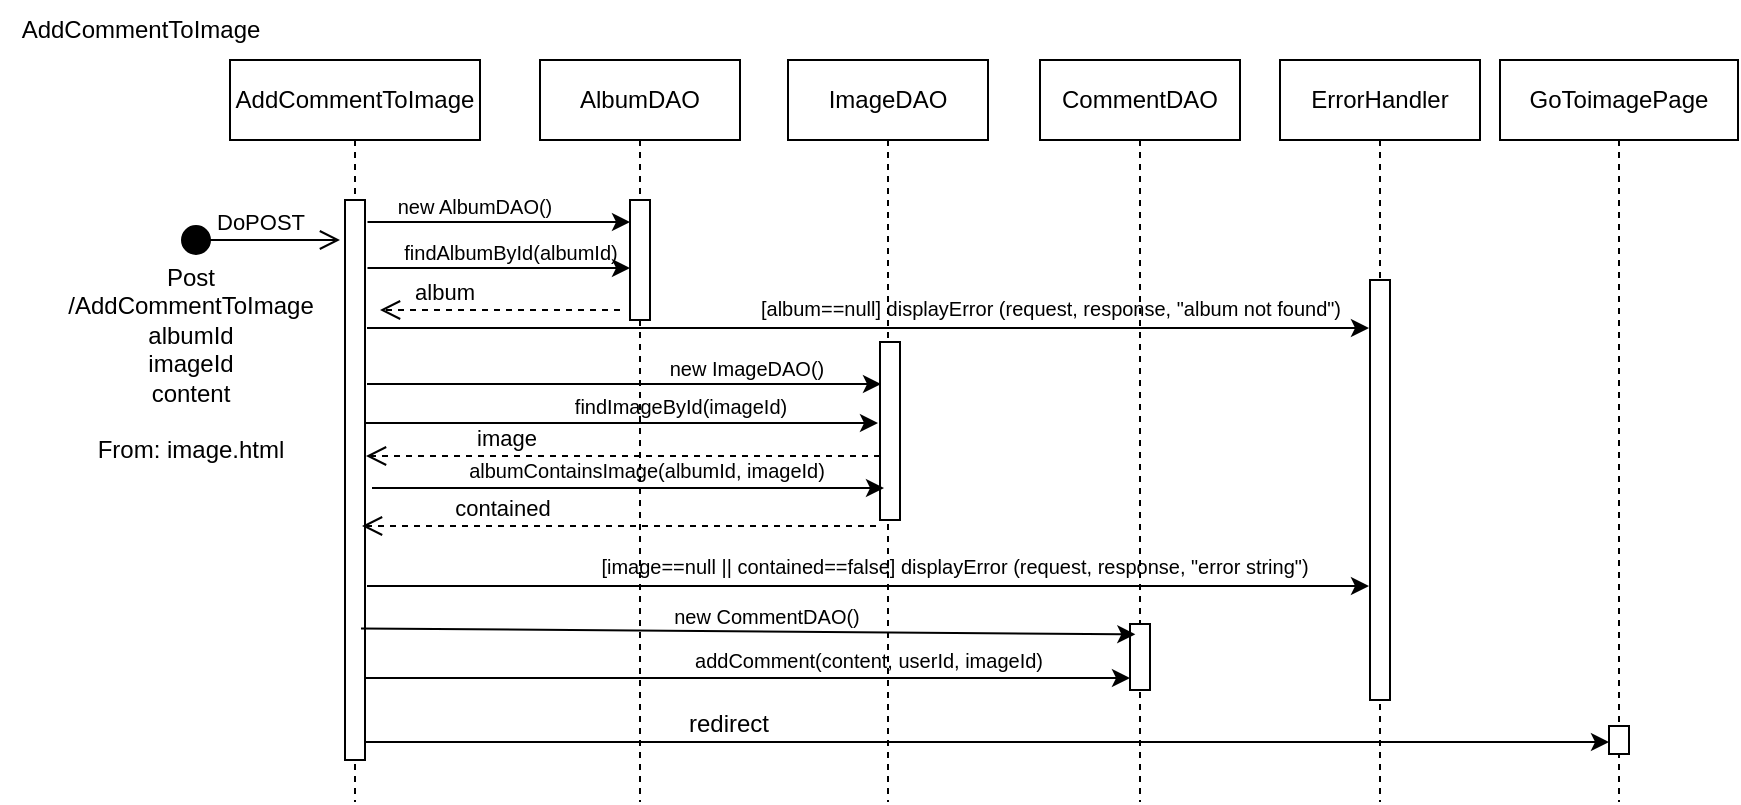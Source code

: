 <mxfile version="24.2.2" type="device">
  <diagram name="Pagina-1" id="ojl8JL73PEuaeFPcKf_O">
    <mxGraphModel dx="1075" dy="463" grid="0" gridSize="10" guides="1" tooltips="1" connect="1" arrows="1" fold="1" page="1" pageScale="1" pageWidth="827" pageHeight="1169" math="0" shadow="0">
      <root>
        <mxCell id="0" />
        <mxCell id="1" parent="0" />
        <mxCell id="eVMI9hCCaQVdcsvXH0gA-1" value="AddCommentToImage" style="shape=umlLifeline;perimeter=lifelinePerimeter;whiteSpace=wrap;html=1;container=0;dropTarget=0;collapsible=0;recursiveResize=0;outlineConnect=0;portConstraint=eastwest;newEdgeStyle={&quot;edgeStyle&quot;:&quot;elbowEdgeStyle&quot;,&quot;elbow&quot;:&quot;vertical&quot;,&quot;curved&quot;:0,&quot;rounded&quot;:0};" parent="1" vertex="1">
          <mxGeometry x="125" y="69" width="125" height="371" as="geometry" />
        </mxCell>
        <mxCell id="eVMI9hCCaQVdcsvXH0gA-2" value="" style="html=1;points=[];perimeter=orthogonalPerimeter;outlineConnect=0;targetShapes=umlLifeline;portConstraint=eastwest;newEdgeStyle={&quot;edgeStyle&quot;:&quot;elbowEdgeStyle&quot;,&quot;elbow&quot;:&quot;vertical&quot;,&quot;curved&quot;:0,&quot;rounded&quot;:0};" parent="eVMI9hCCaQVdcsvXH0gA-1" vertex="1">
          <mxGeometry x="57.5" y="70" width="10" height="280" as="geometry" />
        </mxCell>
        <mxCell id="eVMI9hCCaQVdcsvXH0gA-3" value="CommentDAO" style="shape=umlLifeline;perimeter=lifelinePerimeter;whiteSpace=wrap;html=1;container=0;dropTarget=0;collapsible=0;recursiveResize=0;outlineConnect=0;portConstraint=eastwest;newEdgeStyle={&quot;edgeStyle&quot;:&quot;elbowEdgeStyle&quot;,&quot;elbow&quot;:&quot;vertical&quot;,&quot;curved&quot;:0,&quot;rounded&quot;:0};" parent="1" vertex="1">
          <mxGeometry x="530" y="69" width="100" height="371" as="geometry" />
        </mxCell>
        <mxCell id="eVMI9hCCaQVdcsvXH0gA-4" value="" style="html=1;points=[];perimeter=orthogonalPerimeter;outlineConnect=0;targetShapes=umlLifeline;portConstraint=eastwest;newEdgeStyle={&quot;edgeStyle&quot;:&quot;elbowEdgeStyle&quot;,&quot;elbow&quot;:&quot;vertical&quot;,&quot;curved&quot;:0,&quot;rounded&quot;:0};" parent="eVMI9hCCaQVdcsvXH0gA-3" vertex="1">
          <mxGeometry x="45" y="282" width="10" height="33" as="geometry" />
        </mxCell>
        <mxCell id="eVMI9hCCaQVdcsvXH0gA-5" value="DoPOST" style="html=1;verticalAlign=bottom;startArrow=circle;startFill=1;endArrow=open;startSize=6;endSize=8;curved=0;rounded=0;" parent="1" edge="1">
          <mxGeometry width="80" relative="1" as="geometry">
            <mxPoint x="100" y="159" as="sourcePoint" />
            <mxPoint x="180" y="159" as="targetPoint" />
          </mxGeometry>
        </mxCell>
        <mxCell id="eVMI9hCCaQVdcsvXH0gA-6" value="" style="endArrow=classic;html=1;rounded=0;exitX=1.02;exitY=0.085;exitDx=0;exitDy=0;exitPerimeter=0;entryX=0.267;entryY=0.157;entryDx=0;entryDy=0;entryPerimeter=0;" parent="1" target="eVMI9hCCaQVdcsvXH0gA-4" edge="1">
          <mxGeometry width="50" height="50" relative="1" as="geometry">
            <mxPoint x="190.5" y="353.22" as="sourcePoint" />
            <mxPoint x="557.5" y="353.17" as="targetPoint" />
          </mxGeometry>
        </mxCell>
        <mxCell id="eVMI9hCCaQVdcsvXH0gA-7" value="GoToimagePage" style="shape=umlLifeline;perimeter=lifelinePerimeter;whiteSpace=wrap;html=1;container=0;dropTarget=0;collapsible=0;recursiveResize=0;outlineConnect=0;portConstraint=eastwest;newEdgeStyle={&quot;edgeStyle&quot;:&quot;elbowEdgeStyle&quot;,&quot;elbow&quot;:&quot;vertical&quot;,&quot;curved&quot;:0,&quot;rounded&quot;:0};" parent="1" vertex="1">
          <mxGeometry x="760" y="69" width="119" height="371" as="geometry" />
        </mxCell>
        <mxCell id="eVMI9hCCaQVdcsvXH0gA-8" value="" style="html=1;points=[];perimeter=orthogonalPerimeter;outlineConnect=0;targetShapes=umlLifeline;portConstraint=eastwest;newEdgeStyle={&quot;edgeStyle&quot;:&quot;elbowEdgeStyle&quot;,&quot;elbow&quot;:&quot;vertical&quot;,&quot;curved&quot;:0,&quot;rounded&quot;:0};" parent="eVMI9hCCaQVdcsvXH0gA-7" vertex="1">
          <mxGeometry x="54.5" y="333" width="10" height="14" as="geometry" />
        </mxCell>
        <mxCell id="eVMI9hCCaQVdcsvXH0gA-9" value="AddCommentToImage" style="text;html=1;align=center;verticalAlign=middle;resizable=0;points=[];autosize=1;strokeColor=none;fillColor=none;" parent="1" vertex="1">
          <mxGeometry x="10" y="39" width="140" height="30" as="geometry" />
        </mxCell>
        <mxCell id="eVMI9hCCaQVdcsvXH0gA-10" value="Post&lt;div&gt;/AddCommentToImage&lt;/div&gt;&lt;div&gt;albumId&lt;/div&gt;&lt;div&gt;imageId&lt;/div&gt;&lt;div&gt;content&lt;/div&gt;&lt;div&gt;&lt;br&gt;&lt;/div&gt;&lt;div&gt;From: image.html&lt;/div&gt;&lt;div&gt;&lt;br&gt;&lt;/div&gt;" style="text;html=1;align=center;verticalAlign=middle;resizable=0;points=[];autosize=1;strokeColor=none;fillColor=none;" parent="1" vertex="1">
          <mxGeometry x="30" y="163" width="150" height="130" as="geometry" />
        </mxCell>
        <mxCell id="eVMI9hCCaQVdcsvXH0gA-11" value="&lt;font style=&quot;font-size: 10px;&quot;&gt;new CommentDAO()&lt;/font&gt;" style="text;html=1;align=center;verticalAlign=middle;resizable=0;points=[];autosize=1;strokeColor=none;fillColor=none;" parent="1" vertex="1">
          <mxGeometry x="333" y="332" width="120" height="30" as="geometry" />
        </mxCell>
        <mxCell id="eVMI9hCCaQVdcsvXH0gA-12" value="" style="endArrow=classic;html=1;rounded=0;exitX=1.02;exitY=0.085;exitDx=0;exitDy=0;exitPerimeter=0;" parent="1" edge="1" target="eVMI9hCCaQVdcsvXH0gA-4">
          <mxGeometry width="50" height="50" relative="1" as="geometry">
            <mxPoint x="192" y="378" as="sourcePoint" />
            <mxPoint x="580" y="378" as="targetPoint" />
          </mxGeometry>
        </mxCell>
        <mxCell id="eVMI9hCCaQVdcsvXH0gA-13" value="&lt;font style=&quot;font-size: 10px;&quot;&gt;addComment(content,&amp;nbsp;&lt;/font&gt;&lt;span style=&quot;font-size: 10px; background-color: initial;&quot;&gt;userId, imageId)&lt;/span&gt;" style="text;html=1;align=center;verticalAlign=middle;resizable=0;points=[];autosize=1;strokeColor=none;fillColor=none;" parent="1" vertex="1">
          <mxGeometry x="344" y="354" width="200" height="30" as="geometry" />
        </mxCell>
        <mxCell id="eVMI9hCCaQVdcsvXH0gA-14" value="" style="endArrow=classic;html=1;rounded=0;" parent="1" edge="1">
          <mxGeometry width="50" height="50" relative="1" as="geometry">
            <mxPoint x="192.5" y="410" as="sourcePoint" />
            <mxPoint x="814.5" y="410.0" as="targetPoint" />
          </mxGeometry>
        </mxCell>
        <mxCell id="eVMI9hCCaQVdcsvXH0gA-15" value="redirect" style="text;html=1;align=center;verticalAlign=middle;resizable=0;points=[];autosize=1;strokeColor=none;fillColor=none;" parent="1" vertex="1">
          <mxGeometry x="344" y="386" width="60" height="30" as="geometry" />
        </mxCell>
        <mxCell id="KD923nzpBnJ4Ks0oKZUP-2" value="ImageDAO" style="shape=umlLifeline;perimeter=lifelinePerimeter;whiteSpace=wrap;html=1;container=0;dropTarget=0;collapsible=0;recursiveResize=0;outlineConnect=0;portConstraint=eastwest;newEdgeStyle={&quot;edgeStyle&quot;:&quot;elbowEdgeStyle&quot;,&quot;elbow&quot;:&quot;vertical&quot;,&quot;curved&quot;:0,&quot;rounded&quot;:0};" vertex="1" parent="1">
          <mxGeometry x="404" y="69" width="100" height="371" as="geometry" />
        </mxCell>
        <mxCell id="KD923nzpBnJ4Ks0oKZUP-3" value="" style="html=1;points=[];perimeter=orthogonalPerimeter;outlineConnect=0;targetShapes=umlLifeline;portConstraint=eastwest;newEdgeStyle={&quot;edgeStyle&quot;:&quot;elbowEdgeStyle&quot;,&quot;elbow&quot;:&quot;vertical&quot;,&quot;curved&quot;:0,&quot;rounded&quot;:0};" vertex="1" parent="KD923nzpBnJ4Ks0oKZUP-2">
          <mxGeometry x="46" y="141" width="10" height="89" as="geometry" />
        </mxCell>
        <mxCell id="KD923nzpBnJ4Ks0oKZUP-4" value="AlbumDAO" style="shape=umlLifeline;perimeter=lifelinePerimeter;whiteSpace=wrap;html=1;container=0;dropTarget=0;collapsible=0;recursiveResize=0;outlineConnect=0;portConstraint=eastwest;newEdgeStyle={&quot;edgeStyle&quot;:&quot;elbowEdgeStyle&quot;,&quot;elbow&quot;:&quot;vertical&quot;,&quot;curved&quot;:0,&quot;rounded&quot;:0};" vertex="1" parent="1">
          <mxGeometry x="280" y="69" width="100" height="371" as="geometry" />
        </mxCell>
        <mxCell id="KD923nzpBnJ4Ks0oKZUP-5" value="" style="html=1;points=[];perimeter=orthogonalPerimeter;outlineConnect=0;targetShapes=umlLifeline;portConstraint=eastwest;newEdgeStyle={&quot;edgeStyle&quot;:&quot;elbowEdgeStyle&quot;,&quot;elbow&quot;:&quot;vertical&quot;,&quot;curved&quot;:0,&quot;rounded&quot;:0};" vertex="1" parent="KD923nzpBnJ4Ks0oKZUP-4">
          <mxGeometry x="45" y="70" width="10" height="60" as="geometry" />
        </mxCell>
        <mxCell id="KD923nzpBnJ4Ks0oKZUP-6" value="" style="endArrow=classic;html=1;rounded=0;exitX=1.02;exitY=0.085;exitDx=0;exitDy=0;exitPerimeter=0;" edge="1" parent="1">
          <mxGeometry width="50" height="50" relative="1" as="geometry">
            <mxPoint x="193.5" y="231" as="sourcePoint" />
            <mxPoint x="450.5" y="231" as="targetPoint" />
          </mxGeometry>
        </mxCell>
        <mxCell id="KD923nzpBnJ4Ks0oKZUP-7" value="&lt;font style=&quot;font-size: 10px;&quot;&gt;new ImageDAO()&lt;/font&gt;" style="text;html=1;align=center;verticalAlign=middle;resizable=0;points=[];autosize=1;strokeColor=none;fillColor=none;" vertex="1" parent="1">
          <mxGeometry x="333" y="208" width="100" height="30" as="geometry" />
        </mxCell>
        <mxCell id="KD923nzpBnJ4Ks0oKZUP-8" value="" style="endArrow=classic;html=1;rounded=0;exitX=1.02;exitY=0.085;exitDx=0;exitDy=0;exitPerimeter=0;" edge="1" parent="1">
          <mxGeometry width="50" height="50" relative="1" as="geometry">
            <mxPoint x="193" y="250.5" as="sourcePoint" />
            <mxPoint x="449" y="250.5" as="targetPoint" />
          </mxGeometry>
        </mxCell>
        <mxCell id="KD923nzpBnJ4Ks0oKZUP-9" value="&lt;span style=&quot;font-size: 10px;&quot;&gt;findImageById(imageId)&lt;/span&gt;" style="text;html=1;align=center;verticalAlign=middle;resizable=0;points=[];autosize=1;strokeColor=none;fillColor=none;" vertex="1" parent="1">
          <mxGeometry x="285" y="226.5" width="130" height="30" as="geometry" />
        </mxCell>
        <mxCell id="KD923nzpBnJ4Ks0oKZUP-10" value="" style="endArrow=classic;html=1;rounded=0;exitX=1.02;exitY=0.085;exitDx=0;exitDy=0;exitPerimeter=0;" edge="1" parent="1" target="KD923nzpBnJ4Ks0oKZUP-5">
          <mxGeometry width="50" height="50" relative="1" as="geometry">
            <mxPoint x="193.75" y="150.0" as="sourcePoint" />
            <mxPoint x="320" y="150" as="targetPoint" />
          </mxGeometry>
        </mxCell>
        <mxCell id="KD923nzpBnJ4Ks0oKZUP-11" value="" style="endArrow=classic;html=1;rounded=0;exitX=1.02;exitY=0.085;exitDx=0;exitDy=0;exitPerimeter=0;" edge="1" parent="1" target="KD923nzpBnJ4Ks0oKZUP-5">
          <mxGeometry width="50" height="50" relative="1" as="geometry">
            <mxPoint x="193.75" y="173.0" as="sourcePoint" />
            <mxPoint x="572.75" y="173.0" as="targetPoint" />
          </mxGeometry>
        </mxCell>
        <mxCell id="KD923nzpBnJ4Ks0oKZUP-14" value="&lt;font style=&quot;font-size: 10px;&quot;&gt;new Album&lt;span style=&quot;color: rgba(0, 0, 0, 0); font-family: monospace; font-size: 0px; text-align: start;&quot;&gt;%3CmxGraphModel%3E%3Croot%3E%3CmxCell%20id%3D%220%22%2F%3E%3CmxCell%20id%3D%221%22%20parent%3D%220%22%2F%3E%3CmxCell%20id%3D%222%22%20value%3D%22%26lt%3Bfont%20style%3D%26quot%3Bfont-size%3A%2010px%3B%26quot%3B%26gt%3Bnew%20ImageDAO()%26lt%3B%2Ffont%26gt%3B%22%20style%3D%22text%3Bhtml%3D1%3Balign%3Dcenter%3BverticalAlign%3Dmiddle%3Bresizable%3D0%3Bpoints%3D%5B%5D%3Bautosize%3D1%3BstrokeColor%3Dnone%3BfillColor%3Dnone%3B%22%20vertex%3D%221%22%20parent%3D%221%22%3E%3CmxGeometry%20x%3D%22333%22%20y%3D%22218.5%22%20width%3D%22100%22%20height%3D%2230%22%20as%3D%22geometry%22%2F%3E%3C%2FmxCell%3E%3C%2Froot%3E%3C%2FmxGraphModel%3E&lt;/span&gt;&lt;span style=&quot;color: rgba(0, 0, 0, 0); font-family: monospace; font-size: 0px; text-align: start;&quot;&gt;%3CmxGraphModel%3E%3Croot%3E%3CmxCell%20id%3D%220%22%2F%3E%3CmxCell%20id%3D%221%22%20parent%3D%220%22%2F%3E%3CmxCell%20id%3D%222%22%20value%3D%22%26lt%3Bfont%20style%3D%26quot%3Bfont-size%3A%2010px%3B%26quot%3B%26gt%3Bnew%20ImageDAO()%26lt%3B%2Ffont%26gt%3B%22%20style%3D%22text%3Bhtml%3D1%3Balign%3Dcenter%3BverticalAlign%3Dmiddle%3Bresizable%3D0%3Bpoints%3D%5B%5D%3Bautosize%3D1%3BstrokeColor%3Dnone%3BfillColor%3Dnone%3B%22%20vertex%3D%221%22%20parent%3D%221%22%3E%3CmxGeometry%20x%3D%22333%22%20y%3D%22218.5%22%20width%3D%22100%22%20height%3D%2230%22%20as%3D%22geometry%22%2F%3E%3C%2FmxCell%3E%3C%2Froot%3E%3C%2FmxGraphModel%3E&lt;/span&gt;&lt;span style=&quot;color: rgba(0, 0, 0, 0); font-family: monospace; font-size: 0px; text-align: start;&quot;&gt;%3CmxGraphModel%3E%3Croot%3E%3CmxCell%20id%3D%220%22%2F%3E%3CmxCell%20id%3D%221%22%20parent%3D%220%22%2F%3E%3CmxCell%20id%3D%222%22%20value%3D%22%26lt%3Bfont%20style%3D%26quot%3Bfont-size%3A%2010px%3B%26quot%3B%26gt%3Bnew%20ImageDAO()%26lt%3B%2Ffont%26gt%3B%22%20style%3D%22text%3Bhtml%3D1%3Balign%3Dcenter%3BverticalAlign%3Dmiddle%3Bresizable%3D0%3Bpoints%3D%5B%5D%3Bautosize%3D1%3BstrokeColor%3Dnone%3BfillColor%3Dnone%3B%22%20vertex%3D%221%22%20parent%3D%221%22%3E%3CmxGeometry%20x%3D%22333%22%20y%3D%22218.5%22%20width%3D%22100%22%20height%3D%2230%22%20as%3D%22geometry%22%2F%3E%3C%2FmxCell%3E%3C%2Froot%3E%3C%2FmxGraphModel%3E&lt;/span&gt;DAO()&lt;/font&gt;" style="text;html=1;align=center;verticalAlign=middle;resizable=0;points=[];autosize=1;strokeColor=none;fillColor=none;" vertex="1" parent="1">
          <mxGeometry x="197" y="127" width="100" height="30" as="geometry" />
        </mxCell>
        <mxCell id="KD923nzpBnJ4Ks0oKZUP-15" value="&lt;span style=&quot;font-size: 10px;&quot;&gt;findAlbumById(albumId)&lt;/span&gt;" style="text;html=1;align=center;verticalAlign=middle;resizable=0;points=[];autosize=1;strokeColor=none;fillColor=none;" vertex="1" parent="1">
          <mxGeometry x="200" y="150" width="130" height="30" as="geometry" />
        </mxCell>
        <mxCell id="KD923nzpBnJ4Ks0oKZUP-16" value="album" style="html=1;verticalAlign=bottom;endArrow=open;dashed=1;endSize=8;edgeStyle=elbowEdgeStyle;elbow=vertical;curved=0;rounded=0;" edge="1" parent="1">
          <mxGeometry x="0.459" relative="1" as="geometry">
            <mxPoint x="200" y="194.333" as="targetPoint" />
            <Array as="points" />
            <mxPoint x="320" y="194" as="sourcePoint" />
            <mxPoint as="offset" />
          </mxGeometry>
        </mxCell>
        <mxCell id="KD923nzpBnJ4Ks0oKZUP-18" value="ErrorHandler" style="shape=umlLifeline;perimeter=lifelinePerimeter;whiteSpace=wrap;html=1;container=0;dropTarget=0;collapsible=0;recursiveResize=0;outlineConnect=0;portConstraint=eastwest;newEdgeStyle={&quot;edgeStyle&quot;:&quot;elbowEdgeStyle&quot;,&quot;elbow&quot;:&quot;vertical&quot;,&quot;curved&quot;:0,&quot;rounded&quot;:0};" vertex="1" parent="1">
          <mxGeometry x="650" y="69" width="100" height="371" as="geometry" />
        </mxCell>
        <mxCell id="KD923nzpBnJ4Ks0oKZUP-19" value="" style="html=1;points=[];perimeter=orthogonalPerimeter;outlineConnect=0;targetShapes=umlLifeline;portConstraint=eastwest;newEdgeStyle={&quot;edgeStyle&quot;:&quot;elbowEdgeStyle&quot;,&quot;elbow&quot;:&quot;vertical&quot;,&quot;curved&quot;:0,&quot;rounded&quot;:0};" vertex="1" parent="KD923nzpBnJ4Ks0oKZUP-18">
          <mxGeometry x="45" y="110" width="10" height="210" as="geometry" />
        </mxCell>
        <mxCell id="KD923nzpBnJ4Ks0oKZUP-20" value="image" style="html=1;verticalAlign=bottom;endArrow=open;dashed=1;endSize=8;edgeStyle=elbowEdgeStyle;elbow=vertical;curved=0;rounded=0;" edge="1" parent="1">
          <mxGeometry x="0.459" relative="1" as="geometry">
            <mxPoint x="193" y="267" as="targetPoint" />
            <Array as="points" />
            <mxPoint x="450" y="267" as="sourcePoint" />
            <mxPoint as="offset" />
          </mxGeometry>
        </mxCell>
        <mxCell id="KD923nzpBnJ4Ks0oKZUP-22" value="" style="endArrow=classic;html=1;rounded=0;exitX=1.02;exitY=0.085;exitDx=0;exitDy=0;exitPerimeter=0;" edge="1" parent="1">
          <mxGeometry width="50" height="50" relative="1" as="geometry">
            <mxPoint x="196" y="283" as="sourcePoint" />
            <mxPoint x="452" y="283" as="targetPoint" />
          </mxGeometry>
        </mxCell>
        <mxCell id="KD923nzpBnJ4Ks0oKZUP-23" value="&lt;span style=&quot;font-size: 10px;&quot;&gt;albumContainsImage(albumId, imageId)&lt;/span&gt;" style="text;html=1;align=center;verticalAlign=middle;resizable=0;points=[];autosize=1;strokeColor=none;fillColor=none;" vertex="1" parent="1">
          <mxGeometry x="233" y="259" width="200" height="30" as="geometry" />
        </mxCell>
        <mxCell id="KD923nzpBnJ4Ks0oKZUP-24" value="contained" style="html=1;verticalAlign=bottom;endArrow=open;dashed=1;endSize=8;edgeStyle=elbowEdgeStyle;elbow=vertical;curved=0;rounded=0;" edge="1" parent="1">
          <mxGeometry x="0.459" relative="1" as="geometry">
            <mxPoint x="191" y="302" as="targetPoint" />
            <Array as="points" />
            <mxPoint x="448" y="302" as="sourcePoint" />
            <mxPoint as="offset" />
          </mxGeometry>
        </mxCell>
        <mxCell id="KD923nzpBnJ4Ks0oKZUP-27" value="" style="endArrow=classic;html=1;rounded=0;" edge="1" parent="1">
          <mxGeometry width="50" height="50" relative="1" as="geometry">
            <mxPoint x="193.5" y="203" as="sourcePoint" />
            <mxPoint x="694.5" y="203" as="targetPoint" />
          </mxGeometry>
        </mxCell>
        <mxCell id="KD923nzpBnJ4Ks0oKZUP-28" value="" style="endArrow=classic;html=1;rounded=0;" edge="1" parent="1">
          <mxGeometry width="50" height="50" relative="1" as="geometry">
            <mxPoint x="193.5" y="332" as="sourcePoint" />
            <mxPoint x="694.5" y="332" as="targetPoint" />
          </mxGeometry>
        </mxCell>
        <mxCell id="KD923nzpBnJ4Ks0oKZUP-29" value="&lt;span style=&quot;font-size: 10px;&quot;&gt;[album==null] displayError (request, response, &quot;album not found&quot;)&lt;/span&gt;" style="text;html=1;align=center;verticalAlign=middle;resizable=0;points=[];autosize=1;strokeColor=none;fillColor=none;" vertex="1" parent="1">
          <mxGeometry x="380" y="178" width="310" height="30" as="geometry" />
        </mxCell>
        <mxCell id="KD923nzpBnJ4Ks0oKZUP-31" value="&lt;span style=&quot;font-size: 10px;&quot;&gt;[image==null || contained==false] displayError (request, response, &quot;error string&quot;)&lt;/span&gt;" style="text;html=1;align=center;verticalAlign=middle;resizable=0;points=[];autosize=1;strokeColor=none;fillColor=none;" vertex="1" parent="1">
          <mxGeometry x="297" y="307" width="380" height="30" as="geometry" />
        </mxCell>
      </root>
    </mxGraphModel>
  </diagram>
</mxfile>

